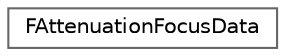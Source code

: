digraph "Graphical Class Hierarchy"
{
 // INTERACTIVE_SVG=YES
 // LATEX_PDF_SIZE
  bgcolor="transparent";
  edge [fontname=Helvetica,fontsize=10,labelfontname=Helvetica,labelfontsize=10];
  node [fontname=Helvetica,fontsize=10,shape=box,height=0.2,width=0.4];
  rankdir="LR";
  Node0 [id="Node000000",label="FAttenuationFocusData",height=0.2,width=0.4,color="grey40", fillcolor="white", style="filled",URL="$df/de3/structFAttenuationFocusData.html",tooltip="Attenuation focus system data computed per update per active sound."];
}
